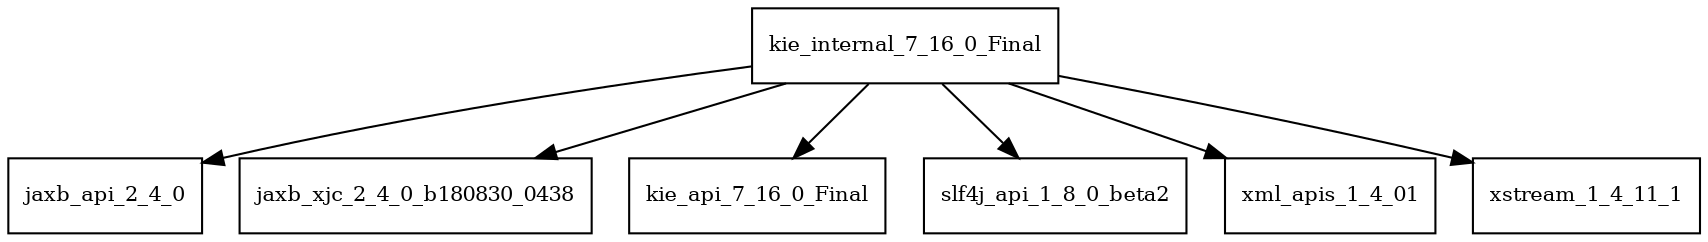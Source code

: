 digraph kie_internal_7_16_0_Final_dependencies {
  node [shape = box, fontsize=10.0];
  kie_internal_7_16_0_Final -> jaxb_api_2_4_0;
  kie_internal_7_16_0_Final -> jaxb_xjc_2_4_0_b180830_0438;
  kie_internal_7_16_0_Final -> kie_api_7_16_0_Final;
  kie_internal_7_16_0_Final -> slf4j_api_1_8_0_beta2;
  kie_internal_7_16_0_Final -> xml_apis_1_4_01;
  kie_internal_7_16_0_Final -> xstream_1_4_11_1;
}
